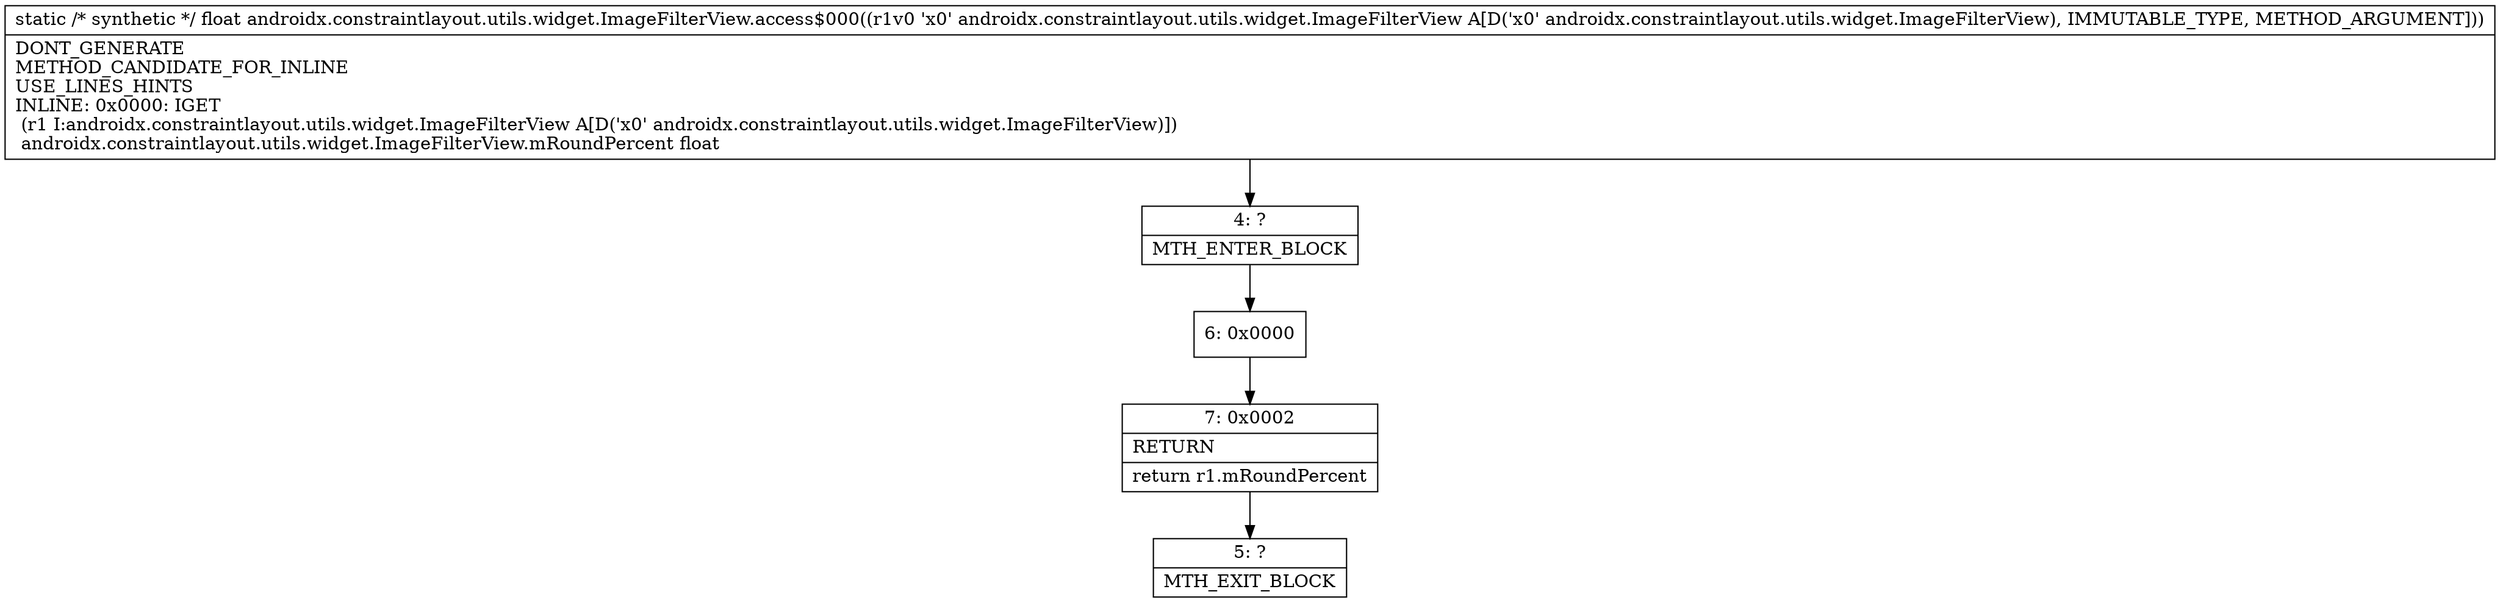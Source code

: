 digraph "CFG forandroidx.constraintlayout.utils.widget.ImageFilterView.access$000(Landroidx\/constraintlayout\/utils\/widget\/ImageFilterView;)F" {
Node_4 [shape=record,label="{4\:\ ?|MTH_ENTER_BLOCK\l}"];
Node_6 [shape=record,label="{6\:\ 0x0000}"];
Node_7 [shape=record,label="{7\:\ 0x0002|RETURN\l|return r1.mRoundPercent\l}"];
Node_5 [shape=record,label="{5\:\ ?|MTH_EXIT_BLOCK\l}"];
MethodNode[shape=record,label="{static \/* synthetic *\/ float androidx.constraintlayout.utils.widget.ImageFilterView.access$000((r1v0 'x0' androidx.constraintlayout.utils.widget.ImageFilterView A[D('x0' androidx.constraintlayout.utils.widget.ImageFilterView), IMMUTABLE_TYPE, METHOD_ARGUMENT]))  | DONT_GENERATE\lMETHOD_CANDIDATE_FOR_INLINE\lUSE_LINES_HINTS\lINLINE: 0x0000: IGET  \l  (r1 I:androidx.constraintlayout.utils.widget.ImageFilterView A[D('x0' androidx.constraintlayout.utils.widget.ImageFilterView)])\l androidx.constraintlayout.utils.widget.ImageFilterView.mRoundPercent float\l}"];
MethodNode -> Node_4;Node_4 -> Node_6;
Node_6 -> Node_7;
Node_7 -> Node_5;
}


